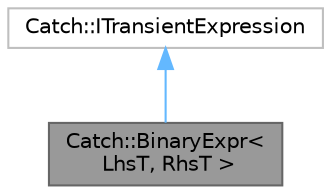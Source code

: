 digraph "Catch::BinaryExpr&lt; LhsT, RhsT &gt;"
{
 // LATEX_PDF_SIZE
  bgcolor="transparent";
  edge [fontname=Helvetica,fontsize=10,labelfontname=Helvetica,labelfontsize=10];
  node [fontname=Helvetica,fontsize=10,shape=box,height=0.2,width=0.4];
  Node1 [id="Node000001",label="Catch::BinaryExpr\<\l LhsT, RhsT \>",height=0.2,width=0.4,color="gray40", fillcolor="grey60", style="filled", fontcolor="black",tooltip=" "];
  Node2 -> Node1 [id="edge1_Node000001_Node000002",dir="back",color="steelblue1",style="solid",tooltip=" "];
  Node2 [id="Node000002",label="Catch::ITransientExpression",height=0.2,width=0.4,color="grey75", fillcolor="white", style="filled",URL="$classCatch_1_1ITransientExpression.html",tooltip=" "];
}
